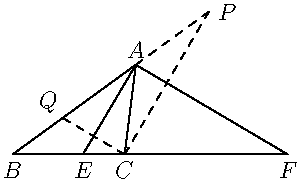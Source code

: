 
import geometry;

size(150);

pair A = (6, 8);
pair B = (-5, 0);
pair C = (5, 0);

label("$A$", A, N);
label("$B$", B, S);
label("$C$", C, S);

draw(A -- B -- C -- cycle);

line ae = bisector(locate(A), locate(B), locate(A), locate(C));
pair E = intersectionpoint(ae, line(locate(B), locate(C)));
label("$E$", E, S);
draw(A -- E);

line af = bisector(locate(A), locate(B), locate(A), locate(C), 90);
pair F = intersectionpoint(af, line(locate(B), locate(C)));
label("$F$", F, S);

draw(C -- F);
draw(A -- F);

// 以下为辅助线

line ap = parallel(locate(C), line(locate(A), locate(E)));
line aq = parallel(locate(C), line(locate(A), locate(F)));

pair P = locate(intersectionpoint(ap, line(locate(A), locate(B))));
pair Q = locate(intersectionpoint(aq, line(locate(A), locate(B))));

label("$P$", P, E);
label("$Q$", Q, NW);

draw(A -- P, dashed);
draw(C -- P, dashed);
draw(C -- Q, dashed);
